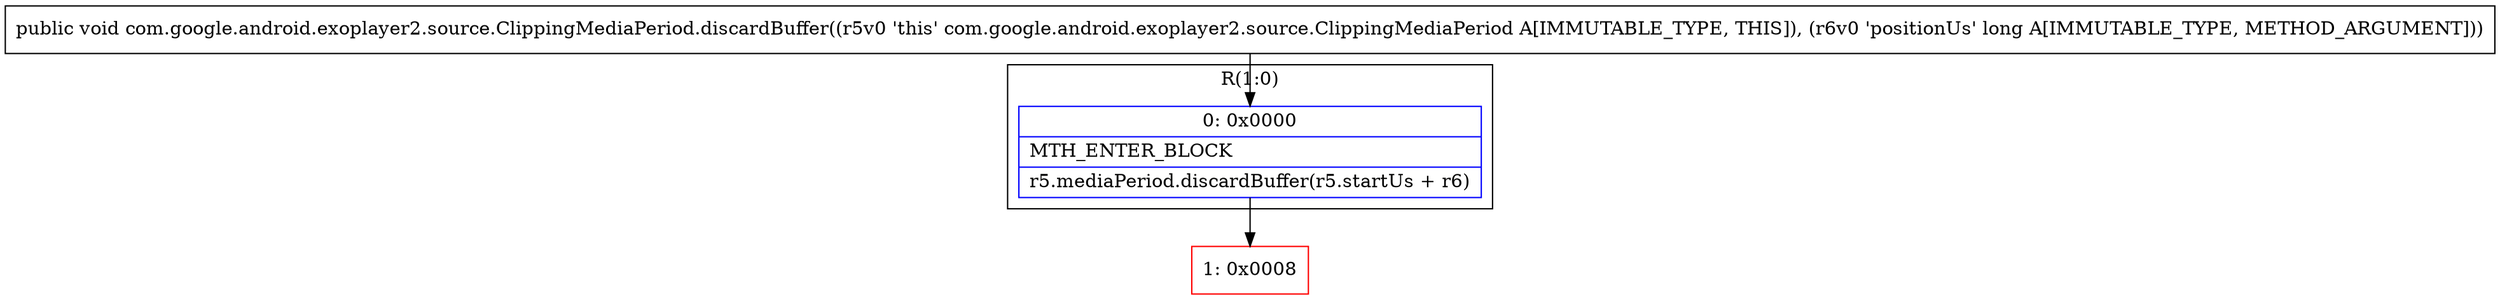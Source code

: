 digraph "CFG forcom.google.android.exoplayer2.source.ClippingMediaPeriod.discardBuffer(J)V" {
subgraph cluster_Region_720428741 {
label = "R(1:0)";
node [shape=record,color=blue];
Node_0 [shape=record,label="{0\:\ 0x0000|MTH_ENTER_BLOCK\l|r5.mediaPeriod.discardBuffer(r5.startUs + r6)\l}"];
}
Node_1 [shape=record,color=red,label="{1\:\ 0x0008}"];
MethodNode[shape=record,label="{public void com.google.android.exoplayer2.source.ClippingMediaPeriod.discardBuffer((r5v0 'this' com.google.android.exoplayer2.source.ClippingMediaPeriod A[IMMUTABLE_TYPE, THIS]), (r6v0 'positionUs' long A[IMMUTABLE_TYPE, METHOD_ARGUMENT])) }"];
MethodNode -> Node_0;
Node_0 -> Node_1;
}

